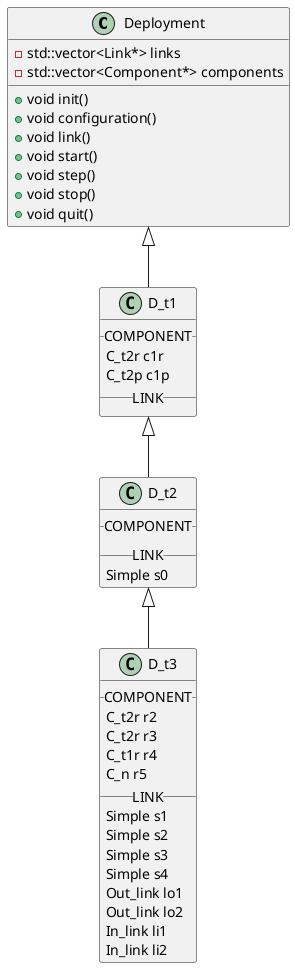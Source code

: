 @startuml

class Deployment {
   - std::vector<Link*> links
   - std::vector<Component*> components
   + void init()
   + void configuration()
   + void link()
   + void start()
   + void step()
   + void stop()
   + void quit()
}


Class D_t1 {
__ COMPONENT __
C_t2r c1r
C_t2p c1p
__ LINK __
}


Deployment <|-- D_t1




Class D_t2 {
__ COMPONENT __
__ LINK __
Simple s0
}


D_t1 <|-- D_t2




Class D_t3 {
__ COMPONENT __
C_t2r r2
C_t2r r3
C_t1r r4
C_n r5
__ LINK __
Simple s1
Simple s2
Simple s3
Simple s4
Out_link lo1
Out_link lo2
In_link li1
In_link li2
}


D_t2 <|-- D_t3




@enduml